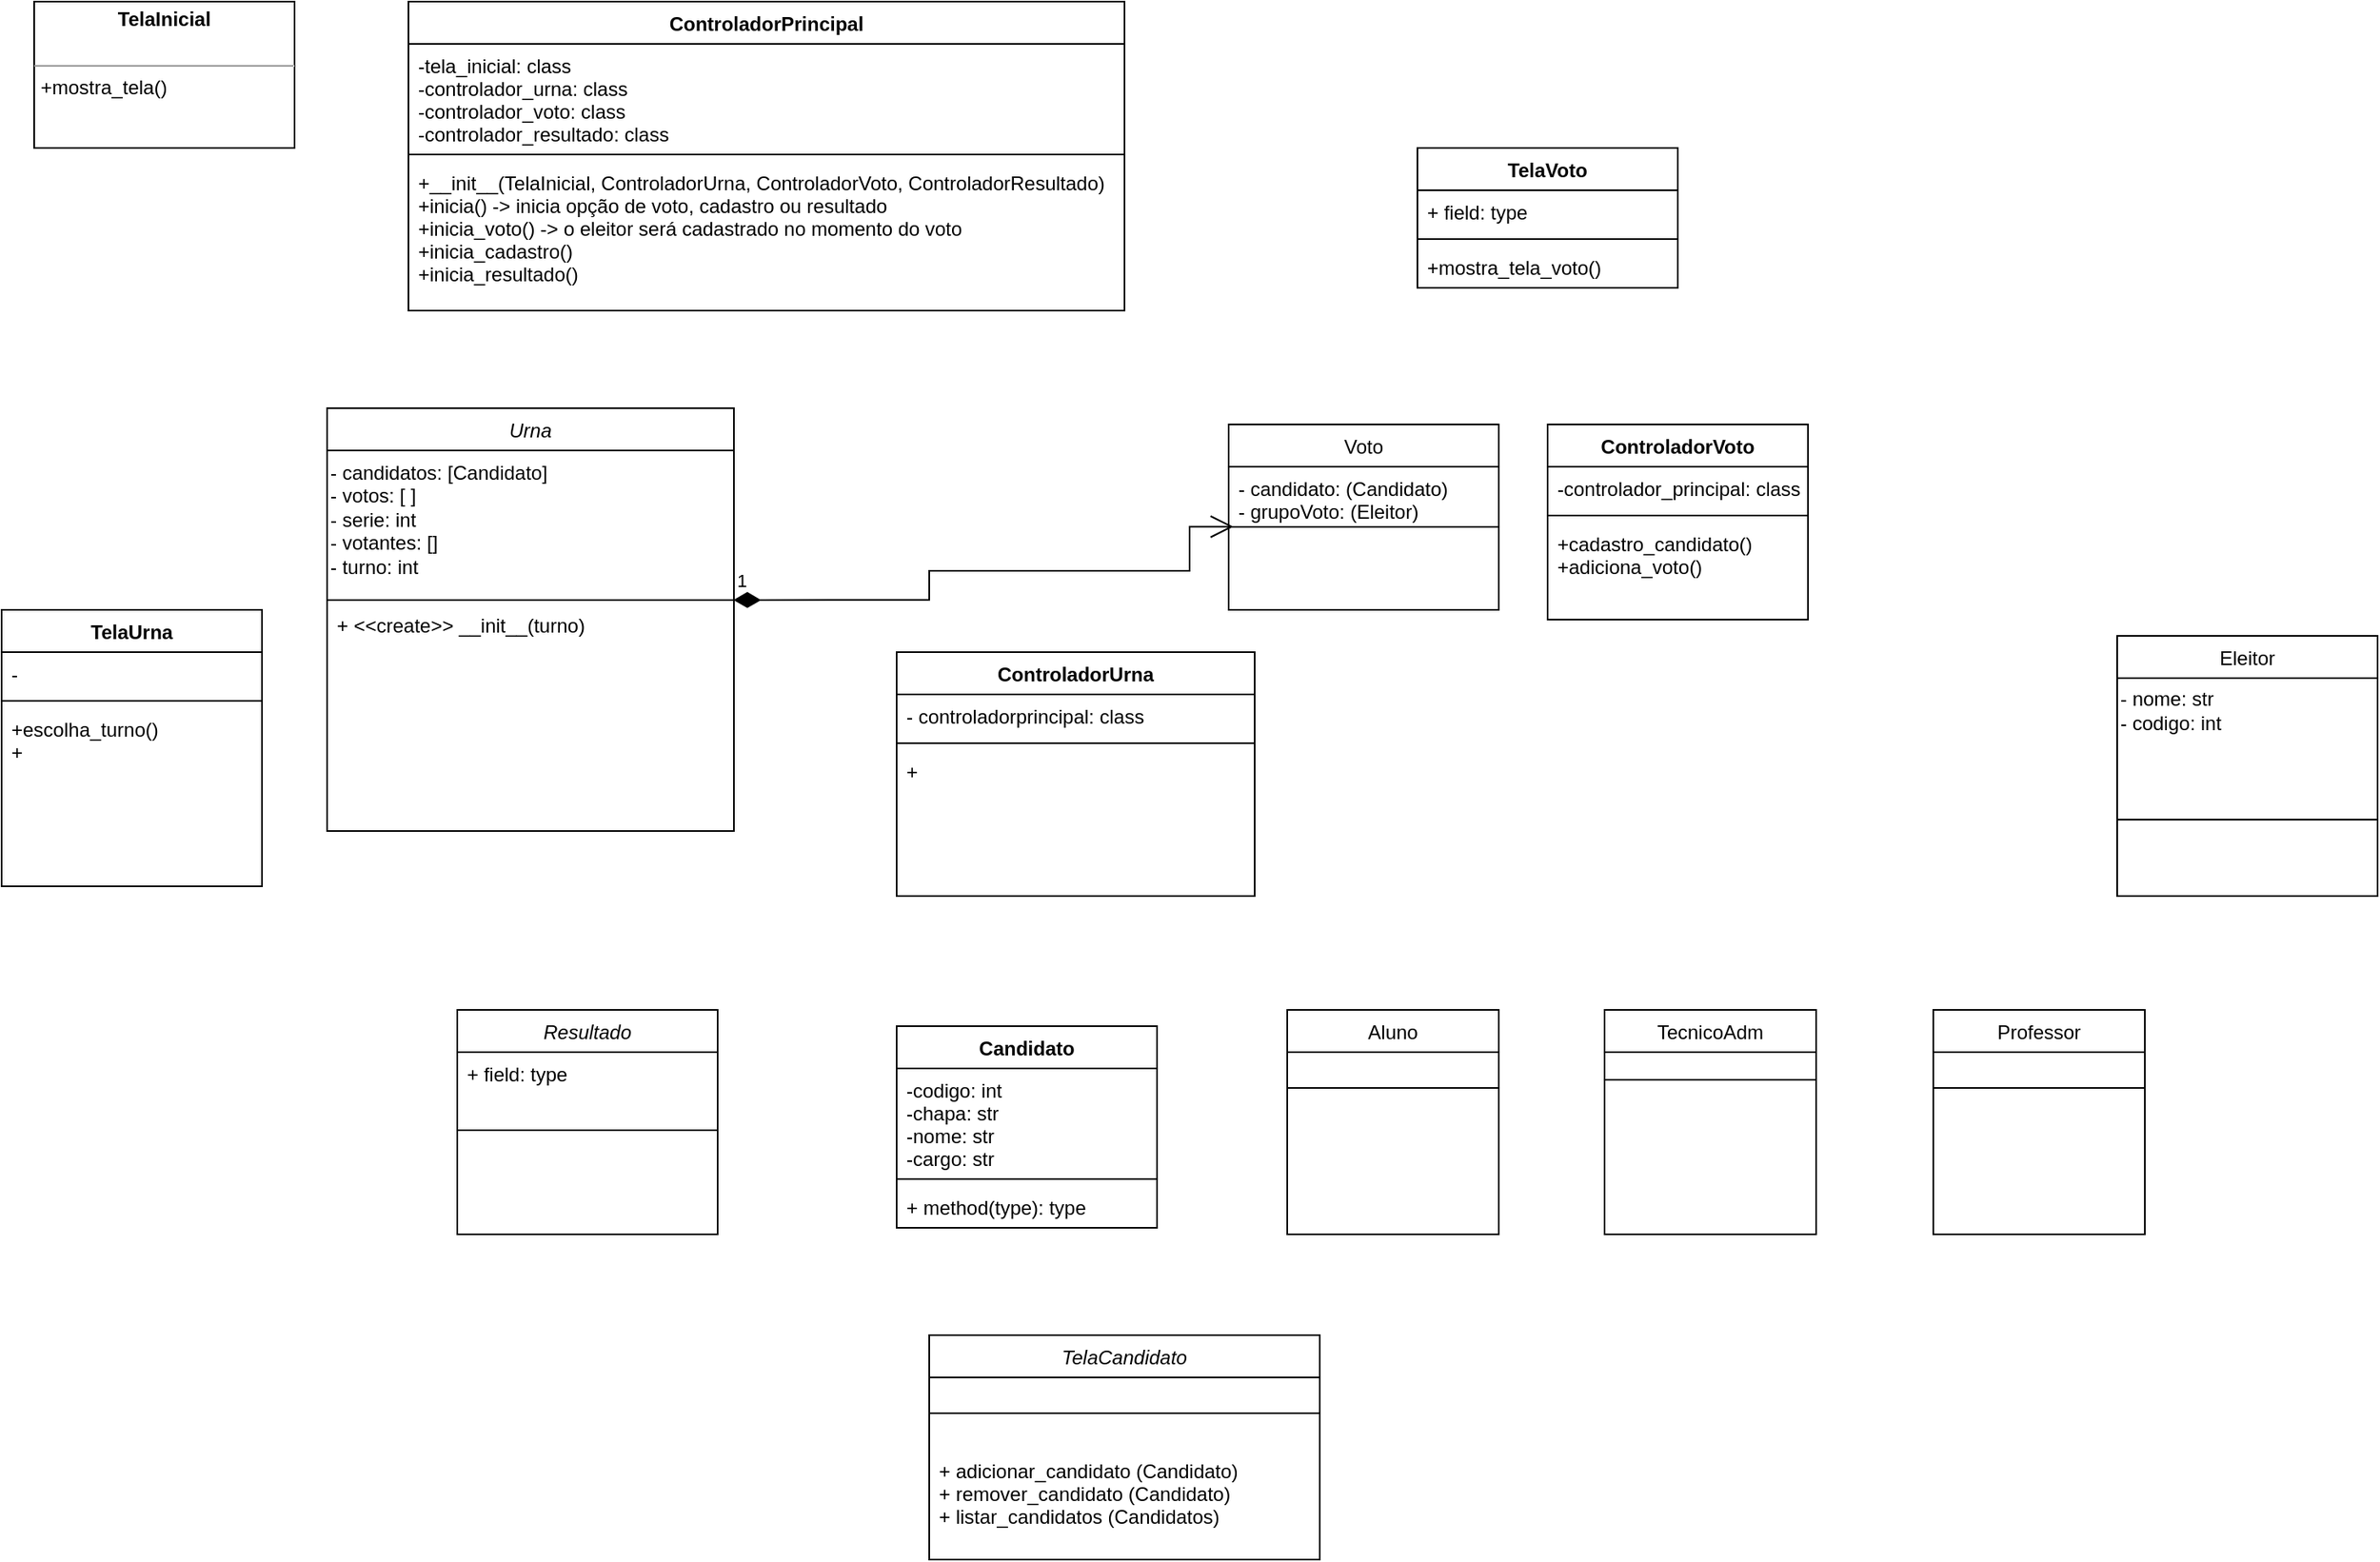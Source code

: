 <mxfile version="20.3.3" type="github">
  <diagram id="C5RBs43oDa-KdzZeNtuy" name="Page-1">
    <mxGraphModel dx="1550" dy="1544" grid="1" gridSize="10" guides="1" tooltips="1" connect="1" arrows="1" fold="1" page="1" pageScale="1" pageWidth="827" pageHeight="1169" math="0" shadow="0">
      <root>
        <mxCell id="WIyWlLk6GJQsqaUBKTNV-0" />
        <mxCell id="WIyWlLk6GJQsqaUBKTNV-1" parent="WIyWlLk6GJQsqaUBKTNV-0" />
        <mxCell id="zkfFHV4jXpPFQw0GAbJ--0" value="Urna" style="swimlane;fontStyle=2;align=center;verticalAlign=top;childLayout=stackLayout;horizontal=1;startSize=26;horizontalStack=0;resizeParent=1;resizeLast=0;collapsible=1;marginBottom=0;rounded=0;shadow=0;strokeWidth=1;" parent="WIyWlLk6GJQsqaUBKTNV-1" vertex="1">
          <mxGeometry x="-160" y="-30" width="250" height="260" as="geometry">
            <mxRectangle x="230" y="140" width="160" height="26" as="alternateBounds" />
          </mxGeometry>
        </mxCell>
        <mxCell id="P_SaSt1RJM7-tIys470w-6" value="- candidatos: [Candidato]&lt;br&gt;- votos: [ ]&lt;br&gt;- serie: int&lt;br&gt;- votantes: []&lt;br&gt;- turno: int" style="text;html=1;align=left;verticalAlign=top;resizable=0;points=[];autosize=1;strokeColor=none;fillColor=none;" parent="zkfFHV4jXpPFQw0GAbJ--0" vertex="1">
          <mxGeometry y="26" width="250" height="90" as="geometry" />
        </mxCell>
        <mxCell id="zkfFHV4jXpPFQw0GAbJ--4" value="" style="line;html=1;strokeWidth=1;align=left;verticalAlign=middle;spacingTop=-1;spacingLeft=3;spacingRight=3;rotatable=0;labelPosition=right;points=[];portConstraint=eastwest;" parent="zkfFHV4jXpPFQw0GAbJ--0" vertex="1">
          <mxGeometry y="116" width="250" height="4" as="geometry" />
        </mxCell>
        <mxCell id="P_SaSt1RJM7-tIys470w-13" value="+ &lt;&lt;create&gt;&gt; __init__(turno)&#xa;" style="text;strokeColor=none;fillColor=none;align=left;verticalAlign=top;spacingLeft=4;spacingRight=4;overflow=hidden;rotatable=0;points=[[0,0.5],[1,0.5]];portConstraint=eastwest;" parent="zkfFHV4jXpPFQw0GAbJ--0" vertex="1">
          <mxGeometry y="120" width="250" height="120" as="geometry" />
        </mxCell>
        <mxCell id="zkfFHV4jXpPFQw0GAbJ--6" value="Aluno" style="swimlane;fontStyle=0;align=center;verticalAlign=top;childLayout=stackLayout;horizontal=1;startSize=26;horizontalStack=0;resizeParent=1;resizeLast=0;collapsible=1;marginBottom=0;rounded=0;shadow=0;strokeWidth=1;" parent="WIyWlLk6GJQsqaUBKTNV-1" vertex="1">
          <mxGeometry x="430" y="340" width="130" height="138" as="geometry">
            <mxRectangle x="130" y="380" width="160" height="26" as="alternateBounds" />
          </mxGeometry>
        </mxCell>
        <mxCell id="zkfFHV4jXpPFQw0GAbJ--9" value="" style="line;html=1;strokeWidth=1;align=left;verticalAlign=middle;spacingTop=-1;spacingLeft=3;spacingRight=3;rotatable=0;labelPosition=right;points=[];portConstraint=eastwest;" parent="zkfFHV4jXpPFQw0GAbJ--6" vertex="1">
          <mxGeometry y="26" width="130" height="44" as="geometry" />
        </mxCell>
        <mxCell id="zkfFHV4jXpPFQw0GAbJ--13" value="Voto" style="swimlane;fontStyle=0;align=center;verticalAlign=top;childLayout=stackLayout;horizontal=1;startSize=26;horizontalStack=0;resizeParent=1;resizeLast=0;collapsible=1;marginBottom=0;rounded=0;shadow=0;strokeWidth=1;" parent="WIyWlLk6GJQsqaUBKTNV-1" vertex="1">
          <mxGeometry x="394" y="-20" width="166" height="114" as="geometry">
            <mxRectangle x="340" y="380" width="170" height="26" as="alternateBounds" />
          </mxGeometry>
        </mxCell>
        <mxCell id="P_SaSt1RJM7-tIys470w-14" value="- candidato: (Candidato)&#xa;- grupoVoto: (Eleitor)" style="text;strokeColor=none;fillColor=none;align=left;verticalAlign=top;spacingLeft=4;spacingRight=4;overflow=hidden;rotatable=0;points=[[0,0.5],[1,0.5]];portConstraint=eastwest;" parent="zkfFHV4jXpPFQw0GAbJ--13" vertex="1">
          <mxGeometry y="26" width="166" height="34" as="geometry" />
        </mxCell>
        <mxCell id="zkfFHV4jXpPFQw0GAbJ--15" value="" style="line;html=1;strokeWidth=1;align=left;verticalAlign=middle;spacingTop=-1;spacingLeft=3;spacingRight=3;rotatable=0;labelPosition=right;points=[];portConstraint=eastwest;" parent="zkfFHV4jXpPFQw0GAbJ--13" vertex="1">
          <mxGeometry y="60" width="166" height="6" as="geometry" />
        </mxCell>
        <mxCell id="zkfFHV4jXpPFQw0GAbJ--17" value="Eleitor" style="swimlane;fontStyle=0;align=center;verticalAlign=top;childLayout=stackLayout;horizontal=1;startSize=26;horizontalStack=0;resizeParent=1;resizeLast=0;collapsible=1;marginBottom=0;rounded=0;shadow=0;strokeWidth=1;" parent="WIyWlLk6GJQsqaUBKTNV-1" vertex="1">
          <mxGeometry x="940" y="110" width="160" height="160" as="geometry">
            <mxRectangle x="508" y="120" width="160" height="26" as="alternateBounds" />
          </mxGeometry>
        </mxCell>
        <mxCell id="OkJB2NbDcuTK9rdPkhBB-18" value="- nome: str&lt;br&gt;- codigo: int" style="text;html=1;align=left;verticalAlign=middle;resizable=0;points=[];autosize=1;strokeColor=none;fillColor=none;" vertex="1" parent="zkfFHV4jXpPFQw0GAbJ--17">
          <mxGeometry y="26" width="160" height="40" as="geometry" />
        </mxCell>
        <mxCell id="zkfFHV4jXpPFQw0GAbJ--23" value="" style="line;html=1;strokeWidth=1;align=left;verticalAlign=middle;spacingTop=-1;spacingLeft=3;spacingRight=3;rotatable=0;labelPosition=right;points=[];portConstraint=eastwest;" parent="zkfFHV4jXpPFQw0GAbJ--17" vertex="1">
          <mxGeometry y="66" width="160" height="94" as="geometry" />
        </mxCell>
        <mxCell id="FYmqs3sjS2MdIMOuZv3G-0" value="TecnicoAdm" style="swimlane;fontStyle=0;align=center;verticalAlign=top;childLayout=stackLayout;horizontal=1;startSize=26;horizontalStack=0;resizeParent=1;resizeLast=0;collapsible=1;marginBottom=0;rounded=0;shadow=0;strokeWidth=1;" parent="WIyWlLk6GJQsqaUBKTNV-1" vertex="1">
          <mxGeometry x="625" y="340" width="130" height="138" as="geometry">
            <mxRectangle x="130" y="380" width="160" height="26" as="alternateBounds" />
          </mxGeometry>
        </mxCell>
        <mxCell id="FYmqs3sjS2MdIMOuZv3G-1" value="" style="line;html=1;strokeWidth=1;align=left;verticalAlign=middle;spacingTop=-1;spacingLeft=3;spacingRight=3;rotatable=0;labelPosition=right;points=[];portConstraint=eastwest;" parent="FYmqs3sjS2MdIMOuZv3G-0" vertex="1">
          <mxGeometry y="26" width="130" height="34" as="geometry" />
        </mxCell>
        <mxCell id="FYmqs3sjS2MdIMOuZv3G-3" value="Professor" style="swimlane;fontStyle=0;align=center;verticalAlign=top;childLayout=stackLayout;horizontal=1;startSize=26;horizontalStack=0;resizeParent=1;resizeLast=0;collapsible=1;marginBottom=0;rounded=0;shadow=0;strokeWidth=1;" parent="WIyWlLk6GJQsqaUBKTNV-1" vertex="1">
          <mxGeometry x="827" y="340" width="130" height="138" as="geometry">
            <mxRectangle x="130" y="380" width="160" height="26" as="alternateBounds" />
          </mxGeometry>
        </mxCell>
        <mxCell id="FYmqs3sjS2MdIMOuZv3G-4" value="" style="line;html=1;strokeWidth=1;align=left;verticalAlign=middle;spacingTop=-1;spacingLeft=3;spacingRight=3;rotatable=0;labelPosition=right;points=[];portConstraint=eastwest;" parent="FYmqs3sjS2MdIMOuZv3G-3" vertex="1">
          <mxGeometry y="26" width="130" height="44" as="geometry" />
        </mxCell>
        <mxCell id="FYmqs3sjS2MdIMOuZv3G-7" value="Resultado" style="swimlane;fontStyle=2;align=center;verticalAlign=top;childLayout=stackLayout;horizontal=1;startSize=26;horizontalStack=0;resizeParent=1;resizeLast=0;collapsible=1;marginBottom=0;rounded=0;shadow=0;strokeWidth=1;" parent="WIyWlLk6GJQsqaUBKTNV-1" vertex="1">
          <mxGeometry x="-80" y="340" width="160" height="138" as="geometry">
            <mxRectangle x="230" y="140" width="160" height="26" as="alternateBounds" />
          </mxGeometry>
        </mxCell>
        <mxCell id="kF3LY5OehtAuHMJQDGNf-0" value="+ field: type" style="text;strokeColor=none;fillColor=none;align=left;verticalAlign=top;spacingLeft=4;spacingRight=4;overflow=hidden;rotatable=0;points=[[0,0.5],[1,0.5]];portConstraint=eastwest;" parent="FYmqs3sjS2MdIMOuZv3G-7" vertex="1">
          <mxGeometry y="26" width="160" height="26" as="geometry" />
        </mxCell>
        <mxCell id="FYmqs3sjS2MdIMOuZv3G-8" value="" style="line;html=1;strokeWidth=1;align=left;verticalAlign=middle;spacingTop=-1;spacingLeft=3;spacingRight=3;rotatable=0;labelPosition=right;points=[];portConstraint=eastwest;" parent="FYmqs3sjS2MdIMOuZv3G-7" vertex="1">
          <mxGeometry y="52" width="160" height="44" as="geometry" />
        </mxCell>
        <mxCell id="P_SaSt1RJM7-tIys470w-8" value="TelaUrna" style="swimlane;fontStyle=1;align=center;verticalAlign=top;childLayout=stackLayout;horizontal=1;startSize=26;horizontalStack=0;resizeParent=1;resizeParentMax=0;resizeLast=0;collapsible=1;marginBottom=0;" parent="WIyWlLk6GJQsqaUBKTNV-1" vertex="1">
          <mxGeometry x="-360" y="94" width="160" height="170" as="geometry" />
        </mxCell>
        <mxCell id="P_SaSt1RJM7-tIys470w-9" value="- " style="text;strokeColor=none;fillColor=none;align=left;verticalAlign=top;spacingLeft=4;spacingRight=4;overflow=hidden;rotatable=0;points=[[0,0.5],[1,0.5]];portConstraint=eastwest;" parent="P_SaSt1RJM7-tIys470w-8" vertex="1">
          <mxGeometry y="26" width="160" height="26" as="geometry" />
        </mxCell>
        <mxCell id="P_SaSt1RJM7-tIys470w-10" value="" style="line;strokeWidth=1;fillColor=none;align=left;verticalAlign=middle;spacingTop=-1;spacingLeft=3;spacingRight=3;rotatable=0;labelPosition=right;points=[];portConstraint=eastwest;strokeColor=inherit;" parent="P_SaSt1RJM7-tIys470w-8" vertex="1">
          <mxGeometry y="52" width="160" height="8" as="geometry" />
        </mxCell>
        <mxCell id="P_SaSt1RJM7-tIys470w-11" value="+escolha_turno()&#xa;+" style="text;strokeColor=none;fillColor=none;align=left;verticalAlign=top;spacingLeft=4;spacingRight=4;overflow=hidden;rotatable=0;points=[[0,0.5],[1,0.5]];portConstraint=eastwest;" parent="P_SaSt1RJM7-tIys470w-8" vertex="1">
          <mxGeometry y="60" width="160" height="110" as="geometry" />
        </mxCell>
        <mxCell id="kF3LY5OehtAuHMJQDGNf-3" value="TelaCandidato" style="swimlane;fontStyle=2;align=center;verticalAlign=top;childLayout=stackLayout;horizontal=1;startSize=26;horizontalStack=0;resizeParent=1;resizeLast=0;collapsible=1;marginBottom=0;rounded=0;shadow=0;strokeWidth=1;" parent="WIyWlLk6GJQsqaUBKTNV-1" vertex="1">
          <mxGeometry x="210" y="540" width="240" height="138" as="geometry">
            <mxRectangle x="230" y="140" width="160" height="26" as="alternateBounds" />
          </mxGeometry>
        </mxCell>
        <mxCell id="kF3LY5OehtAuHMJQDGNf-4" value="" style="line;html=1;strokeWidth=1;align=left;verticalAlign=middle;spacingTop=-1;spacingLeft=3;spacingRight=3;rotatable=0;labelPosition=right;points=[];portConstraint=eastwest;" parent="kF3LY5OehtAuHMJQDGNf-3" vertex="1">
          <mxGeometry y="26" width="240" height="44" as="geometry" />
        </mxCell>
        <mxCell id="kF3LY5OehtAuHMJQDGNf-5" value="+ adicionar_candidato (Candidato)&#xa;+ remover_candidato (Candidato)&#xa;+ listar_candidatos (Candidatos)" style="text;strokeColor=none;fillColor=none;align=left;verticalAlign=top;spacingLeft=4;spacingRight=4;overflow=hidden;rotatable=0;points=[[0,0.5],[1,0.5]];portConstraint=eastwest;" parent="kF3LY5OehtAuHMJQDGNf-3" vertex="1">
          <mxGeometry y="70" width="240" height="60" as="geometry" />
        </mxCell>
        <mxCell id="kF3LY5OehtAuHMJQDGNf-8" value="1" style="endArrow=open;html=1;endSize=12;startArrow=diamondThin;startSize=14;startFill=1;edgeStyle=orthogonalEdgeStyle;align=left;verticalAlign=bottom;rounded=0;entryX=0.018;entryY=0.477;entryDx=0;entryDy=0;entryPerimeter=0;exitX=0.999;exitY=0.486;exitDx=0;exitDy=0;exitPerimeter=0;" parent="WIyWlLk6GJQsqaUBKTNV-1" target="zkfFHV4jXpPFQw0GAbJ--15" edge="1" source="zkfFHV4jXpPFQw0GAbJ--4">
          <mxGeometry x="-1" y="3" relative="1" as="geometry">
            <mxPoint x="140" y="80" as="sourcePoint" />
            <mxPoint x="360" y="70" as="targetPoint" />
            <Array as="points">
              <mxPoint x="210" y="88" />
              <mxPoint x="210" y="70" />
              <mxPoint x="370" y="70" />
              <mxPoint x="370" y="43" />
            </Array>
          </mxGeometry>
        </mxCell>
        <mxCell id="OkJB2NbDcuTK9rdPkhBB-25" value="ControladorUrna" style="swimlane;fontStyle=1;align=center;verticalAlign=top;childLayout=stackLayout;horizontal=1;startSize=26;horizontalStack=0;resizeParent=1;resizeParentMax=0;resizeLast=0;collapsible=1;marginBottom=0;" vertex="1" parent="WIyWlLk6GJQsqaUBKTNV-1">
          <mxGeometry x="190" y="120" width="220" height="150" as="geometry" />
        </mxCell>
        <mxCell id="OkJB2NbDcuTK9rdPkhBB-26" value="- controladorprincipal: class" style="text;strokeColor=none;fillColor=none;align=left;verticalAlign=top;spacingLeft=4;spacingRight=4;overflow=hidden;rotatable=0;points=[[0,0.5],[1,0.5]];portConstraint=eastwest;" vertex="1" parent="OkJB2NbDcuTK9rdPkhBB-25">
          <mxGeometry y="26" width="220" height="26" as="geometry" />
        </mxCell>
        <mxCell id="OkJB2NbDcuTK9rdPkhBB-27" value="" style="line;strokeWidth=1;fillColor=none;align=left;verticalAlign=middle;spacingTop=-1;spacingLeft=3;spacingRight=3;rotatable=0;labelPosition=right;points=[];portConstraint=eastwest;strokeColor=inherit;" vertex="1" parent="OkJB2NbDcuTK9rdPkhBB-25">
          <mxGeometry y="52" width="220" height="8" as="geometry" />
        </mxCell>
        <mxCell id="OkJB2NbDcuTK9rdPkhBB-28" value="+ " style="text;strokeColor=none;fillColor=none;align=left;verticalAlign=top;spacingLeft=4;spacingRight=4;overflow=hidden;rotatable=0;points=[[0,0.5],[1,0.5]];portConstraint=eastwest;" vertex="1" parent="OkJB2NbDcuTK9rdPkhBB-25">
          <mxGeometry y="60" width="220" height="90" as="geometry" />
        </mxCell>
        <mxCell id="OkJB2NbDcuTK9rdPkhBB-29" value="ControladorPrincipal" style="swimlane;fontStyle=1;align=center;verticalAlign=top;childLayout=stackLayout;horizontal=1;startSize=26;horizontalStack=0;resizeParent=1;resizeParentMax=0;resizeLast=0;collapsible=1;marginBottom=0;" vertex="1" parent="WIyWlLk6GJQsqaUBKTNV-1">
          <mxGeometry x="-110" y="-280" width="440" height="190" as="geometry" />
        </mxCell>
        <mxCell id="OkJB2NbDcuTK9rdPkhBB-30" value="-tela_inicial: class&#xa;-controlador_urna: class&#xa;-controlador_voto: class&#xa;-controlador_resultado: class" style="text;strokeColor=none;fillColor=none;align=left;verticalAlign=top;spacingLeft=4;spacingRight=4;overflow=hidden;rotatable=0;points=[[0,0.5],[1,0.5]];portConstraint=eastwest;" vertex="1" parent="OkJB2NbDcuTK9rdPkhBB-29">
          <mxGeometry y="26" width="440" height="64" as="geometry" />
        </mxCell>
        <mxCell id="OkJB2NbDcuTK9rdPkhBB-31" value="" style="line;strokeWidth=1;fillColor=none;align=left;verticalAlign=middle;spacingTop=-1;spacingLeft=3;spacingRight=3;rotatable=0;labelPosition=right;points=[];portConstraint=eastwest;strokeColor=inherit;" vertex="1" parent="OkJB2NbDcuTK9rdPkhBB-29">
          <mxGeometry y="90" width="440" as="geometry" />
        </mxCell>
        <mxCell id="OkJB2NbDcuTK9rdPkhBB-38" value="" style="line;strokeWidth=1;fillColor=none;align=left;verticalAlign=middle;spacingTop=-1;spacingLeft=3;spacingRight=3;rotatable=0;labelPosition=right;points=[];portConstraint=eastwest;strokeColor=inherit;" vertex="1" parent="OkJB2NbDcuTK9rdPkhBB-29">
          <mxGeometry y="90" width="440" height="8" as="geometry" />
        </mxCell>
        <mxCell id="OkJB2NbDcuTK9rdPkhBB-32" value="+__init__(TelaInicial, ControladorUrna, ControladorVoto, ControladorResultado)&#xa;+inicia() -&gt; inicia opção de voto, cadastro ou resultado&#xa;+inicia_voto() -&gt; o eleitor será cadastrado no momento do voto&#xa;+inicia_cadastro()&#xa;+inicia_resultado()&#xa;" style="text;strokeColor=none;fillColor=none;align=left;verticalAlign=top;spacingLeft=4;spacingRight=4;overflow=hidden;rotatable=0;points=[[0,0.5],[1,0.5]];portConstraint=eastwest;" vertex="1" parent="OkJB2NbDcuTK9rdPkhBB-29">
          <mxGeometry y="98" width="440" height="92" as="geometry" />
        </mxCell>
        <mxCell id="OkJB2NbDcuTK9rdPkhBB-37" value="&lt;p style=&quot;margin:0px;margin-top:4px;text-align:center;&quot;&gt;&lt;b&gt;TelaInicial&lt;/b&gt;&lt;/p&gt;&lt;p style=&quot;margin:0px;margin-left:4px;&quot;&gt;&lt;br&gt;&lt;/p&gt;&lt;hr size=&quot;1&quot;&gt;&lt;p style=&quot;margin:0px;margin-left:4px;&quot;&gt;+mostra_tela()&lt;/p&gt;" style="verticalAlign=top;align=left;overflow=fill;fontSize=12;fontFamily=Helvetica;html=1;" vertex="1" parent="WIyWlLk6GJQsqaUBKTNV-1">
          <mxGeometry x="-340" y="-280" width="160" height="90" as="geometry" />
        </mxCell>
        <mxCell id="OkJB2NbDcuTK9rdPkhBB-39" value="TelaVoto" style="swimlane;fontStyle=1;align=center;verticalAlign=top;childLayout=stackLayout;horizontal=1;startSize=26;horizontalStack=0;resizeParent=1;resizeParentMax=0;resizeLast=0;collapsible=1;marginBottom=0;" vertex="1" parent="WIyWlLk6GJQsqaUBKTNV-1">
          <mxGeometry x="510" y="-190" width="160" height="86" as="geometry" />
        </mxCell>
        <mxCell id="OkJB2NbDcuTK9rdPkhBB-40" value="+ field: type" style="text;strokeColor=none;fillColor=none;align=left;verticalAlign=top;spacingLeft=4;spacingRight=4;overflow=hidden;rotatable=0;points=[[0,0.5],[1,0.5]];portConstraint=eastwest;" vertex="1" parent="OkJB2NbDcuTK9rdPkhBB-39">
          <mxGeometry y="26" width="160" height="26" as="geometry" />
        </mxCell>
        <mxCell id="OkJB2NbDcuTK9rdPkhBB-41" value="" style="line;strokeWidth=1;fillColor=none;align=left;verticalAlign=middle;spacingTop=-1;spacingLeft=3;spacingRight=3;rotatable=0;labelPosition=right;points=[];portConstraint=eastwest;strokeColor=inherit;" vertex="1" parent="OkJB2NbDcuTK9rdPkhBB-39">
          <mxGeometry y="52" width="160" height="8" as="geometry" />
        </mxCell>
        <mxCell id="OkJB2NbDcuTK9rdPkhBB-42" value="+mostra_tela_voto()" style="text;strokeColor=none;fillColor=none;align=left;verticalAlign=top;spacingLeft=4;spacingRight=4;overflow=hidden;rotatable=0;points=[[0,0.5],[1,0.5]];portConstraint=eastwest;" vertex="1" parent="OkJB2NbDcuTK9rdPkhBB-39">
          <mxGeometry y="60" width="160" height="26" as="geometry" />
        </mxCell>
        <mxCell id="OkJB2NbDcuTK9rdPkhBB-48" value="ControladorVoto" style="swimlane;fontStyle=1;align=center;verticalAlign=top;childLayout=stackLayout;horizontal=1;startSize=26;horizontalStack=0;resizeParent=1;resizeParentMax=0;resizeLast=0;collapsible=1;marginBottom=0;" vertex="1" parent="WIyWlLk6GJQsqaUBKTNV-1">
          <mxGeometry x="590" y="-20" width="160" height="120" as="geometry" />
        </mxCell>
        <mxCell id="OkJB2NbDcuTK9rdPkhBB-49" value="-controlador_principal: class" style="text;strokeColor=none;fillColor=none;align=left;verticalAlign=top;spacingLeft=4;spacingRight=4;overflow=hidden;rotatable=0;points=[[0,0.5],[1,0.5]];portConstraint=eastwest;" vertex="1" parent="OkJB2NbDcuTK9rdPkhBB-48">
          <mxGeometry y="26" width="160" height="26" as="geometry" />
        </mxCell>
        <mxCell id="OkJB2NbDcuTK9rdPkhBB-50" value="" style="line;strokeWidth=1;fillColor=none;align=left;verticalAlign=middle;spacingTop=-1;spacingLeft=3;spacingRight=3;rotatable=0;labelPosition=right;points=[];portConstraint=eastwest;strokeColor=inherit;" vertex="1" parent="OkJB2NbDcuTK9rdPkhBB-48">
          <mxGeometry y="52" width="160" height="8" as="geometry" />
        </mxCell>
        <mxCell id="OkJB2NbDcuTK9rdPkhBB-51" value="+cadastro_candidato()&#xa;+adiciona_voto()" style="text;strokeColor=none;fillColor=none;align=left;verticalAlign=top;spacingLeft=4;spacingRight=4;overflow=hidden;rotatable=0;points=[[0,0.5],[1,0.5]];portConstraint=eastwest;" vertex="1" parent="OkJB2NbDcuTK9rdPkhBB-48">
          <mxGeometry y="60" width="160" height="60" as="geometry" />
        </mxCell>
        <mxCell id="OkJB2NbDcuTK9rdPkhBB-55" value="Candidato" style="swimlane;fontStyle=1;align=center;verticalAlign=top;childLayout=stackLayout;horizontal=1;startSize=26;horizontalStack=0;resizeParent=1;resizeParentMax=0;resizeLast=0;collapsible=1;marginBottom=0;" vertex="1" parent="WIyWlLk6GJQsqaUBKTNV-1">
          <mxGeometry x="190" y="350" width="160" height="124" as="geometry" />
        </mxCell>
        <mxCell id="OkJB2NbDcuTK9rdPkhBB-56" value="-codigo: int&#xa;-chapa: str&#xa;-nome: str&#xa;-cargo: str" style="text;strokeColor=none;fillColor=none;align=left;verticalAlign=top;spacingLeft=4;spacingRight=4;overflow=hidden;rotatable=0;points=[[0,0.5],[1,0.5]];portConstraint=eastwest;" vertex="1" parent="OkJB2NbDcuTK9rdPkhBB-55">
          <mxGeometry y="26" width="160" height="64" as="geometry" />
        </mxCell>
        <mxCell id="OkJB2NbDcuTK9rdPkhBB-57" value="" style="line;strokeWidth=1;fillColor=none;align=left;verticalAlign=middle;spacingTop=-1;spacingLeft=3;spacingRight=3;rotatable=0;labelPosition=right;points=[];portConstraint=eastwest;strokeColor=inherit;" vertex="1" parent="OkJB2NbDcuTK9rdPkhBB-55">
          <mxGeometry y="90" width="160" height="8" as="geometry" />
        </mxCell>
        <mxCell id="OkJB2NbDcuTK9rdPkhBB-58" value="+ method(type): type" style="text;strokeColor=none;fillColor=none;align=left;verticalAlign=top;spacingLeft=4;spacingRight=4;overflow=hidden;rotatable=0;points=[[0,0.5],[1,0.5]];portConstraint=eastwest;" vertex="1" parent="OkJB2NbDcuTK9rdPkhBB-55">
          <mxGeometry y="98" width="160" height="26" as="geometry" />
        </mxCell>
      </root>
    </mxGraphModel>
  </diagram>
</mxfile>
